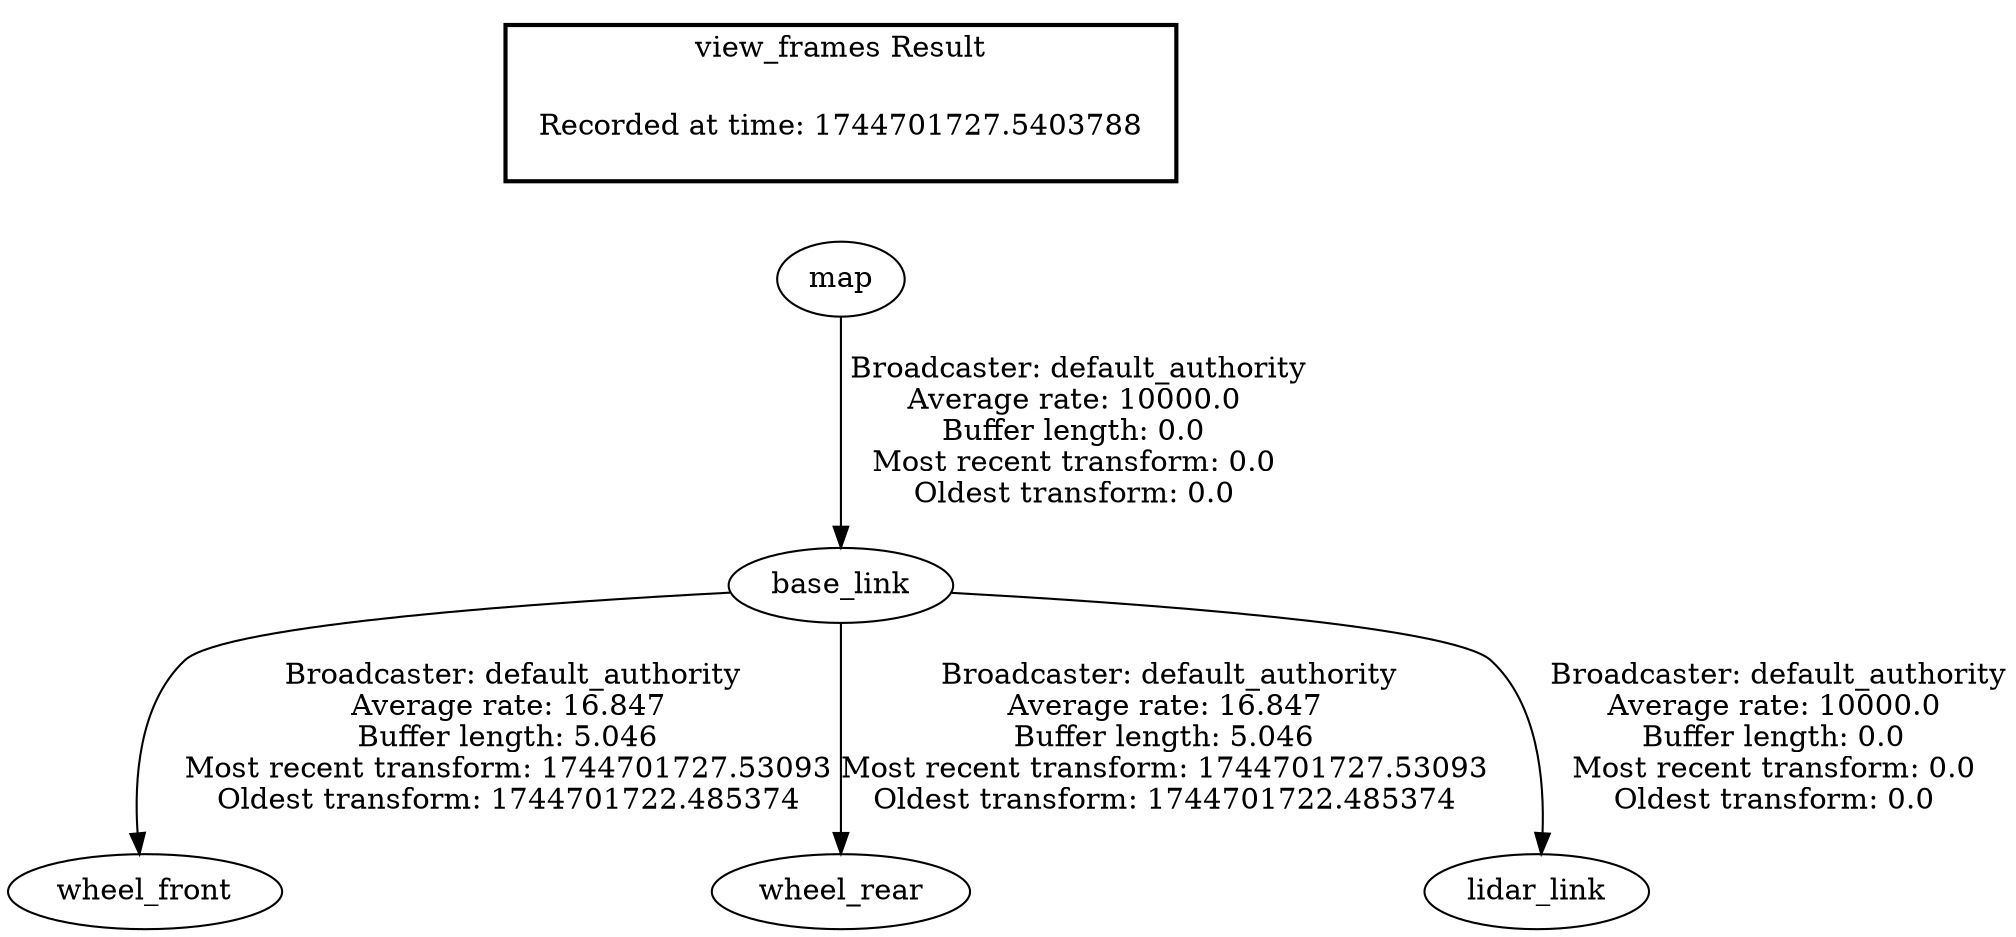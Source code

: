 digraph G {
"map" -> "base_link"[label=" Broadcaster: default_authority\nAverage rate: 10000.0\nBuffer length: 0.0\nMost recent transform: 0.0\nOldest transform: 0.0\n"];
"base_link" -> "wheel_front"[label=" Broadcaster: default_authority\nAverage rate: 16.847\nBuffer length: 5.046\nMost recent transform: 1744701727.53093\nOldest transform: 1744701722.485374\n"];
"base_link" -> "wheel_rear"[label=" Broadcaster: default_authority\nAverage rate: 16.847\nBuffer length: 5.046\nMost recent transform: 1744701727.53093\nOldest transform: 1744701722.485374\n"];
"base_link" -> "lidar_link"[label=" Broadcaster: default_authority\nAverage rate: 10000.0\nBuffer length: 0.0\nMost recent transform: 0.0\nOldest transform: 0.0\n"];
edge [style=invis];
 subgraph cluster_legend { style=bold; color=black; label ="view_frames Result";
"Recorded at time: 1744701727.5403788"[ shape=plaintext ] ;
}->"map";
}